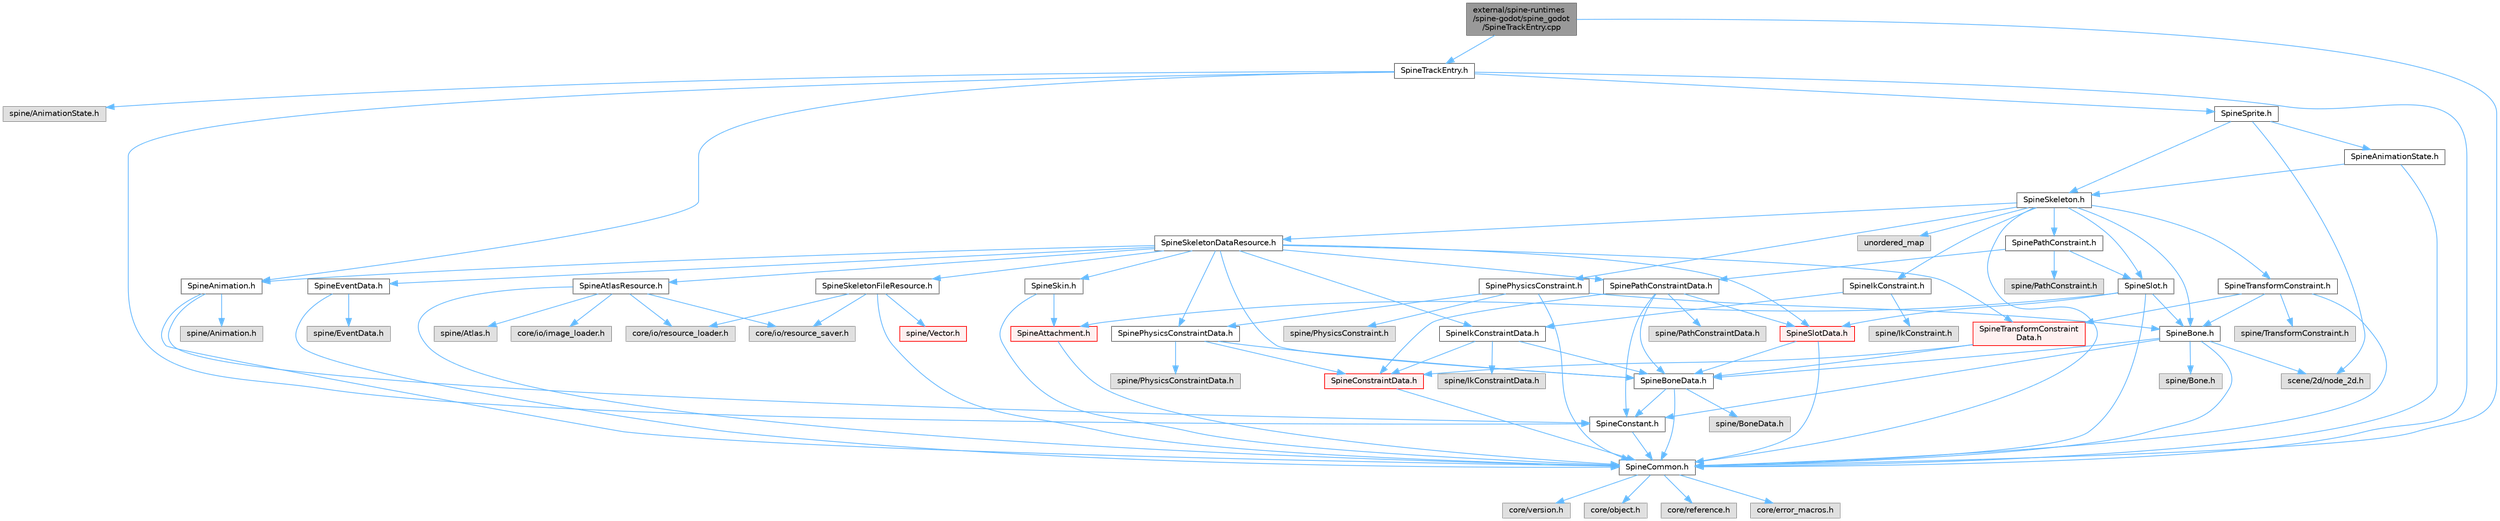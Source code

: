 digraph "external/spine-runtimes/spine-godot/spine_godot/SpineTrackEntry.cpp"
{
 // LATEX_PDF_SIZE
  bgcolor="transparent";
  edge [fontname=Helvetica,fontsize=10,labelfontname=Helvetica,labelfontsize=10];
  node [fontname=Helvetica,fontsize=10,shape=box,height=0.2,width=0.4];
  Node1 [id="Node000001",label="external/spine-runtimes\l/spine-godot/spine_godot\l/SpineTrackEntry.cpp",height=0.2,width=0.4,color="gray40", fillcolor="grey60", style="filled", fontcolor="black",tooltip=" "];
  Node1 -> Node2 [id="edge1_Node000001_Node000002",color="steelblue1",style="solid",tooltip=" "];
  Node2 [id="Node000002",label="SpineTrackEntry.h",height=0.2,width=0.4,color="grey40", fillcolor="white", style="filled",URL="$_spine_track_entry_8h.html",tooltip=" "];
  Node2 -> Node3 [id="edge2_Node000002_Node000003",color="steelblue1",style="solid",tooltip=" "];
  Node3 [id="Node000003",label="SpineCommon.h",height=0.2,width=0.4,color="grey40", fillcolor="white", style="filled",URL="$_spine_common_8h.html",tooltip=" "];
  Node3 -> Node4 [id="edge3_Node000003_Node000004",color="steelblue1",style="solid",tooltip=" "];
  Node4 [id="Node000004",label="core/version.h",height=0.2,width=0.4,color="grey60", fillcolor="#E0E0E0", style="filled",tooltip=" "];
  Node3 -> Node5 [id="edge4_Node000003_Node000005",color="steelblue1",style="solid",tooltip=" "];
  Node5 [id="Node000005",label="core/object.h",height=0.2,width=0.4,color="grey60", fillcolor="#E0E0E0", style="filled",tooltip=" "];
  Node3 -> Node6 [id="edge5_Node000003_Node000006",color="steelblue1",style="solid",tooltip=" "];
  Node6 [id="Node000006",label="core/reference.h",height=0.2,width=0.4,color="grey60", fillcolor="#E0E0E0", style="filled",tooltip=" "];
  Node3 -> Node7 [id="edge6_Node000003_Node000007",color="steelblue1",style="solid",tooltip=" "];
  Node7 [id="Node000007",label="core/error_macros.h",height=0.2,width=0.4,color="grey60", fillcolor="#E0E0E0", style="filled",tooltip=" "];
  Node2 -> Node8 [id="edge7_Node000002_Node000008",color="steelblue1",style="solid",tooltip=" "];
  Node8 [id="Node000008",label="SpineAnimation.h",height=0.2,width=0.4,color="grey40", fillcolor="white", style="filled",URL="$_spine_animation_8h.html",tooltip=" "];
  Node8 -> Node3 [id="edge8_Node000008_Node000003",color="steelblue1",style="solid",tooltip=" "];
  Node8 -> Node9 [id="edge9_Node000008_Node000009",color="steelblue1",style="solid",tooltip=" "];
  Node9 [id="Node000009",label="SpineConstant.h",height=0.2,width=0.4,color="grey40", fillcolor="white", style="filled",URL="$_spine_constant_8h.html",tooltip=" "];
  Node9 -> Node3 [id="edge10_Node000009_Node000003",color="steelblue1",style="solid",tooltip=" "];
  Node8 -> Node10 [id="edge11_Node000008_Node000010",color="steelblue1",style="solid",tooltip=" "];
  Node10 [id="Node000010",label="spine/Animation.h",height=0.2,width=0.4,color="grey60", fillcolor="#E0E0E0", style="filled",tooltip=" "];
  Node2 -> Node9 [id="edge12_Node000002_Node000009",color="steelblue1",style="solid",tooltip=" "];
  Node2 -> Node11 [id="edge13_Node000002_Node000011",color="steelblue1",style="solid",tooltip=" "];
  Node11 [id="Node000011",label="spine/AnimationState.h",height=0.2,width=0.4,color="grey60", fillcolor="#E0E0E0", style="filled",tooltip=" "];
  Node2 -> Node12 [id="edge14_Node000002_Node000012",color="steelblue1",style="solid",tooltip=" "];
  Node12 [id="Node000012",label="SpineSprite.h",height=0.2,width=0.4,color="grey40", fillcolor="white", style="filled",URL="$_spine_sprite_8h.html",tooltip=" "];
  Node12 -> Node13 [id="edge15_Node000012_Node000013",color="steelblue1",style="solid",tooltip=" "];
  Node13 [id="Node000013",label="SpineSkeleton.h",height=0.2,width=0.4,color="grey40", fillcolor="white", style="filled",URL="$_spine_skeleton_8h.html",tooltip=" "];
  Node13 -> Node3 [id="edge16_Node000013_Node000003",color="steelblue1",style="solid",tooltip=" "];
  Node13 -> Node14 [id="edge17_Node000013_Node000014",color="steelblue1",style="solid",tooltip=" "];
  Node14 [id="Node000014",label="SpineSkeletonDataResource.h",height=0.2,width=0.4,color="grey40", fillcolor="white", style="filled",URL="$_spine_skeleton_data_resource_8h.html",tooltip=" "];
  Node14 -> Node8 [id="edge18_Node000014_Node000008",color="steelblue1",style="solid",tooltip=" "];
  Node14 -> Node15 [id="edge19_Node000014_Node000015",color="steelblue1",style="solid",tooltip=" "];
  Node15 [id="Node000015",label="SpineAtlasResource.h",height=0.2,width=0.4,color="grey40", fillcolor="white", style="filled",URL="$_spine_atlas_resource_8h.html",tooltip=" "];
  Node15 -> Node3 [id="edge20_Node000015_Node000003",color="steelblue1",style="solid",tooltip=" "];
  Node15 -> Node16 [id="edge21_Node000015_Node000016",color="steelblue1",style="solid",tooltip=" "];
  Node16 [id="Node000016",label="core/io/resource_loader.h",height=0.2,width=0.4,color="grey60", fillcolor="#E0E0E0", style="filled",tooltip=" "];
  Node15 -> Node17 [id="edge22_Node000015_Node000017",color="steelblue1",style="solid",tooltip=" "];
  Node17 [id="Node000017",label="core/io/resource_saver.h",height=0.2,width=0.4,color="grey60", fillcolor="#E0E0E0", style="filled",tooltip=" "];
  Node15 -> Node18 [id="edge23_Node000015_Node000018",color="steelblue1",style="solid",tooltip=" "];
  Node18 [id="Node000018",label="core/io/image_loader.h",height=0.2,width=0.4,color="grey60", fillcolor="#E0E0E0", style="filled",tooltip=" "];
  Node15 -> Node19 [id="edge24_Node000015_Node000019",color="steelblue1",style="solid",tooltip=" "];
  Node19 [id="Node000019",label="spine/Atlas.h",height=0.2,width=0.4,color="grey60", fillcolor="#E0E0E0", style="filled",tooltip=" "];
  Node14 -> Node20 [id="edge25_Node000014_Node000020",color="steelblue1",style="solid",tooltip=" "];
  Node20 [id="Node000020",label="SpineBoneData.h",height=0.2,width=0.4,color="grey40", fillcolor="white", style="filled",URL="$_spine_bone_data_8h.html",tooltip=" "];
  Node20 -> Node3 [id="edge26_Node000020_Node000003",color="steelblue1",style="solid",tooltip=" "];
  Node20 -> Node9 [id="edge27_Node000020_Node000009",color="steelblue1",style="solid",tooltip=" "];
  Node20 -> Node21 [id="edge28_Node000020_Node000021",color="steelblue1",style="solid",tooltip=" "];
  Node21 [id="Node000021",label="spine/BoneData.h",height=0.2,width=0.4,color="grey60", fillcolor="#E0E0E0", style="filled",tooltip=" "];
  Node14 -> Node22 [id="edge29_Node000014_Node000022",color="steelblue1",style="solid",tooltip=" "];
  Node22 [id="Node000022",label="SpineEventData.h",height=0.2,width=0.4,color="grey40", fillcolor="white", style="filled",URL="$_spine_event_data_8h.html",tooltip=" "];
  Node22 -> Node3 [id="edge30_Node000022_Node000003",color="steelblue1",style="solid",tooltip=" "];
  Node22 -> Node23 [id="edge31_Node000022_Node000023",color="steelblue1",style="solid",tooltip=" "];
  Node23 [id="Node000023",label="spine/EventData.h",height=0.2,width=0.4,color="grey60", fillcolor="#E0E0E0", style="filled",tooltip=" "];
  Node14 -> Node24 [id="edge32_Node000014_Node000024",color="steelblue1",style="solid",tooltip=" "];
  Node24 [id="Node000024",label="SpineIkConstraintData.h",height=0.2,width=0.4,color="grey40", fillcolor="white", style="filled",URL="$_spine_ik_constraint_data_8h.html",tooltip=" "];
  Node24 -> Node25 [id="edge33_Node000024_Node000025",color="steelblue1",style="solid",tooltip=" "];
  Node25 [id="Node000025",label="SpineConstraintData.h",height=0.2,width=0.4,color="red", fillcolor="#FFF0F0", style="filled",URL="$_spine_constraint_data_8h.html",tooltip=" "];
  Node25 -> Node3 [id="edge34_Node000025_Node000003",color="steelblue1",style="solid",tooltip=" "];
  Node24 -> Node20 [id="edge35_Node000024_Node000020",color="steelblue1",style="solid",tooltip=" "];
  Node24 -> Node184 [id="edge36_Node000024_Node000184",color="steelblue1",style="solid",tooltip=" "];
  Node184 [id="Node000184",label="spine/IkConstraintData.h",height=0.2,width=0.4,color="grey60", fillcolor="#E0E0E0", style="filled",tooltip=" "];
  Node14 -> Node185 [id="edge37_Node000014_Node000185",color="steelblue1",style="solid",tooltip=" "];
  Node185 [id="Node000185",label="SpinePathConstraintData.h",height=0.2,width=0.4,color="grey40", fillcolor="white", style="filled",URL="$_spine_path_constraint_data_8h.html",tooltip=" "];
  Node185 -> Node25 [id="edge38_Node000185_Node000025",color="steelblue1",style="solid",tooltip=" "];
  Node185 -> Node9 [id="edge39_Node000185_Node000009",color="steelblue1",style="solid",tooltip=" "];
  Node185 -> Node20 [id="edge40_Node000185_Node000020",color="steelblue1",style="solid",tooltip=" "];
  Node185 -> Node186 [id="edge41_Node000185_Node000186",color="steelblue1",style="solid",tooltip=" "];
  Node186 [id="Node000186",label="SpineSlotData.h",height=0.2,width=0.4,color="red", fillcolor="#FFF0F0", style="filled",URL="$_spine_slot_data_8h.html",tooltip=" "];
  Node186 -> Node3 [id="edge42_Node000186_Node000003",color="steelblue1",style="solid",tooltip=" "];
  Node186 -> Node20 [id="edge43_Node000186_Node000020",color="steelblue1",style="solid",tooltip=" "];
  Node185 -> Node188 [id="edge44_Node000185_Node000188",color="steelblue1",style="solid",tooltip=" "];
  Node188 [id="Node000188",label="spine/PathConstraintData.h",height=0.2,width=0.4,color="grey60", fillcolor="#E0E0E0", style="filled",tooltip=" "];
  Node14 -> Node189 [id="edge45_Node000014_Node000189",color="steelblue1",style="solid",tooltip=" "];
  Node189 [id="Node000189",label="SpinePhysicsConstraintData.h",height=0.2,width=0.4,color="grey40", fillcolor="white", style="filled",URL="$_spine_physics_constraint_data_8h.html",tooltip=" "];
  Node189 -> Node25 [id="edge46_Node000189_Node000025",color="steelblue1",style="solid",tooltip=" "];
  Node189 -> Node20 [id="edge47_Node000189_Node000020",color="steelblue1",style="solid",tooltip=" "];
  Node189 -> Node190 [id="edge48_Node000189_Node000190",color="steelblue1",style="solid",tooltip=" "];
  Node190 [id="Node000190",label="spine/PhysicsConstraintData.h",height=0.2,width=0.4,color="grey60", fillcolor="#E0E0E0", style="filled",tooltip=" "];
  Node14 -> Node191 [id="edge49_Node000014_Node000191",color="steelblue1",style="solid",tooltip=" "];
  Node191 [id="Node000191",label="SpineSkeletonFileResource.h",height=0.2,width=0.4,color="grey40", fillcolor="white", style="filled",URL="$_spine_skeleton_file_resource_8h.html",tooltip=" "];
  Node191 -> Node3 [id="edge50_Node000191_Node000003",color="steelblue1",style="solid",tooltip=" "];
  Node191 -> Node16 [id="edge51_Node000191_Node000016",color="steelblue1",style="solid",tooltip=" "];
  Node191 -> Node17 [id="edge52_Node000191_Node000017",color="steelblue1",style="solid",tooltip=" "];
  Node191 -> Node192 [id="edge53_Node000191_Node000192",color="steelblue1",style="solid",tooltip=" "];
  Node192 [id="Node000192",label="spine/Vector.h",height=0.2,width=0.4,color="red", fillcolor="#FFF0F0", style="filled",URL="$external_2spine-runtimes_2spine-cpp_2spine-cpp_2include_2spine_2vector_8h.html",tooltip=" "];
  Node14 -> Node194 [id="edge54_Node000014_Node000194",color="steelblue1",style="solid",tooltip=" "];
  Node194 [id="Node000194",label="SpineSkin.h",height=0.2,width=0.4,color="grey40", fillcolor="white", style="filled",URL="$_spine_skin_8h.html",tooltip=" "];
  Node194 -> Node3 [id="edge55_Node000194_Node000003",color="steelblue1",style="solid",tooltip=" "];
  Node194 -> Node195 [id="edge56_Node000194_Node000195",color="steelblue1",style="solid",tooltip=" "];
  Node195 [id="Node000195",label="SpineAttachment.h",height=0.2,width=0.4,color="red", fillcolor="#FFF0F0", style="filled",URL="$_spine_attachment_8h.html",tooltip=" "];
  Node195 -> Node3 [id="edge57_Node000195_Node000003",color="steelblue1",style="solid",tooltip=" "];
  Node14 -> Node186 [id="edge58_Node000014_Node000186",color="steelblue1",style="solid",tooltip=" "];
  Node14 -> Node198 [id="edge59_Node000014_Node000198",color="steelblue1",style="solid",tooltip=" "];
  Node198 [id="Node000198",label="SpineTransformConstraint\lData.h",height=0.2,width=0.4,color="red", fillcolor="#FFF0F0", style="filled",URL="$_spine_transform_constraint_data_8h.html",tooltip=" "];
  Node198 -> Node25 [id="edge60_Node000198_Node000025",color="steelblue1",style="solid",tooltip=" "];
  Node198 -> Node20 [id="edge61_Node000198_Node000020",color="steelblue1",style="solid",tooltip=" "];
  Node13 -> Node200 [id="edge62_Node000013_Node000200",color="steelblue1",style="solid",tooltip=" "];
  Node200 [id="Node000200",label="SpineBone.h",height=0.2,width=0.4,color="grey40", fillcolor="white", style="filled",URL="$_spine_bone_8h.html",tooltip=" "];
  Node200 -> Node3 [id="edge63_Node000200_Node000003",color="steelblue1",style="solid",tooltip=" "];
  Node200 -> Node20 [id="edge64_Node000200_Node000020",color="steelblue1",style="solid",tooltip=" "];
  Node200 -> Node9 [id="edge65_Node000200_Node000009",color="steelblue1",style="solid",tooltip=" "];
  Node200 -> Node201 [id="edge66_Node000200_Node000201",color="steelblue1",style="solid",tooltip=" "];
  Node201 [id="Node000201",label="scene/2d/node_2d.h",height=0.2,width=0.4,color="grey60", fillcolor="#E0E0E0", style="filled",tooltip=" "];
  Node200 -> Node202 [id="edge67_Node000200_Node000202",color="steelblue1",style="solid",tooltip=" "];
  Node202 [id="Node000202",label="spine/Bone.h",height=0.2,width=0.4,color="grey60", fillcolor="#E0E0E0", style="filled",tooltip=" "];
  Node13 -> Node203 [id="edge68_Node000013_Node000203",color="steelblue1",style="solid",tooltip=" "];
  Node203 [id="Node000203",label="SpineSlot.h",height=0.2,width=0.4,color="grey40", fillcolor="white", style="filled",URL="$_spine_slot_8h.html",tooltip=" "];
  Node203 -> Node3 [id="edge69_Node000203_Node000003",color="steelblue1",style="solid",tooltip=" "];
  Node203 -> Node186 [id="edge70_Node000203_Node000186",color="steelblue1",style="solid",tooltip=" "];
  Node203 -> Node195 [id="edge71_Node000203_Node000195",color="steelblue1",style="solid",tooltip=" "];
  Node203 -> Node200 [id="edge72_Node000203_Node000200",color="steelblue1",style="solid",tooltip=" "];
  Node13 -> Node204 [id="edge73_Node000013_Node000204",color="steelblue1",style="solid",tooltip=" "];
  Node204 [id="Node000204",label="SpineIkConstraint.h",height=0.2,width=0.4,color="grey40", fillcolor="white", style="filled",URL="$_spine_ik_constraint_8h.html",tooltip=" "];
  Node204 -> Node24 [id="edge74_Node000204_Node000024",color="steelblue1",style="solid",tooltip=" "];
  Node204 -> Node205 [id="edge75_Node000204_Node000205",color="steelblue1",style="solid",tooltip=" "];
  Node205 [id="Node000205",label="spine/IkConstraint.h",height=0.2,width=0.4,color="grey60", fillcolor="#E0E0E0", style="filled",tooltip=" "];
  Node13 -> Node206 [id="edge76_Node000013_Node000206",color="steelblue1",style="solid",tooltip=" "];
  Node206 [id="Node000206",label="SpineTransformConstraint.h",height=0.2,width=0.4,color="grey40", fillcolor="white", style="filled",URL="$_spine_transform_constraint_8h.html",tooltip=" "];
  Node206 -> Node3 [id="edge77_Node000206_Node000003",color="steelblue1",style="solid",tooltip=" "];
  Node206 -> Node198 [id="edge78_Node000206_Node000198",color="steelblue1",style="solid",tooltip=" "];
  Node206 -> Node200 [id="edge79_Node000206_Node000200",color="steelblue1",style="solid",tooltip=" "];
  Node206 -> Node207 [id="edge80_Node000206_Node000207",color="steelblue1",style="solid",tooltip=" "];
  Node207 [id="Node000207",label="spine/TransformConstraint.h",height=0.2,width=0.4,color="grey60", fillcolor="#E0E0E0", style="filled",tooltip=" "];
  Node13 -> Node208 [id="edge81_Node000013_Node000208",color="steelblue1",style="solid",tooltip=" "];
  Node208 [id="Node000208",label="SpinePathConstraint.h",height=0.2,width=0.4,color="grey40", fillcolor="white", style="filled",URL="$_spine_path_constraint_8h.html",tooltip=" "];
  Node208 -> Node185 [id="edge82_Node000208_Node000185",color="steelblue1",style="solid",tooltip=" "];
  Node208 -> Node203 [id="edge83_Node000208_Node000203",color="steelblue1",style="solid",tooltip=" "];
  Node208 -> Node209 [id="edge84_Node000208_Node000209",color="steelblue1",style="solid",tooltip=" "];
  Node209 [id="Node000209",label="spine/PathConstraint.h",height=0.2,width=0.4,color="grey60", fillcolor="#E0E0E0", style="filled",tooltip=" "];
  Node13 -> Node210 [id="edge85_Node000013_Node000210",color="steelblue1",style="solid",tooltip=" "];
  Node210 [id="Node000210",label="SpinePhysicsConstraint.h",height=0.2,width=0.4,color="grey40", fillcolor="white", style="filled",URL="$_spine_physics_constraint_8h.html",tooltip=" "];
  Node210 -> Node3 [id="edge86_Node000210_Node000003",color="steelblue1",style="solid",tooltip=" "];
  Node210 -> Node189 [id="edge87_Node000210_Node000189",color="steelblue1",style="solid",tooltip=" "];
  Node210 -> Node200 [id="edge88_Node000210_Node000200",color="steelblue1",style="solid",tooltip=" "];
  Node210 -> Node211 [id="edge89_Node000210_Node000211",color="steelblue1",style="solid",tooltip=" "];
  Node211 [id="Node000211",label="spine/PhysicsConstraint.h",height=0.2,width=0.4,color="grey60", fillcolor="#E0E0E0", style="filled",tooltip=" "];
  Node13 -> Node212 [id="edge90_Node000013_Node000212",color="steelblue1",style="solid",tooltip=" "];
  Node212 [id="Node000212",label="unordered_map",height=0.2,width=0.4,color="grey60", fillcolor="#E0E0E0", style="filled",tooltip=" "];
  Node12 -> Node213 [id="edge91_Node000012_Node000213",color="steelblue1",style="solid",tooltip=" "];
  Node213 [id="Node000213",label="SpineAnimationState.h",height=0.2,width=0.4,color="grey40", fillcolor="white", style="filled",URL="$_spine_animation_state_8h.html",tooltip=" "];
  Node213 -> Node3 [id="edge92_Node000213_Node000003",color="steelblue1",style="solid",tooltip=" "];
  Node213 -> Node13 [id="edge93_Node000213_Node000013",color="steelblue1",style="solid",tooltip=" "];
  Node12 -> Node201 [id="edge94_Node000012_Node000201",color="steelblue1",style="solid",tooltip=" "];
  Node1 -> Node3 [id="edge95_Node000001_Node000003",color="steelblue1",style="solid",tooltip=" "];
}
